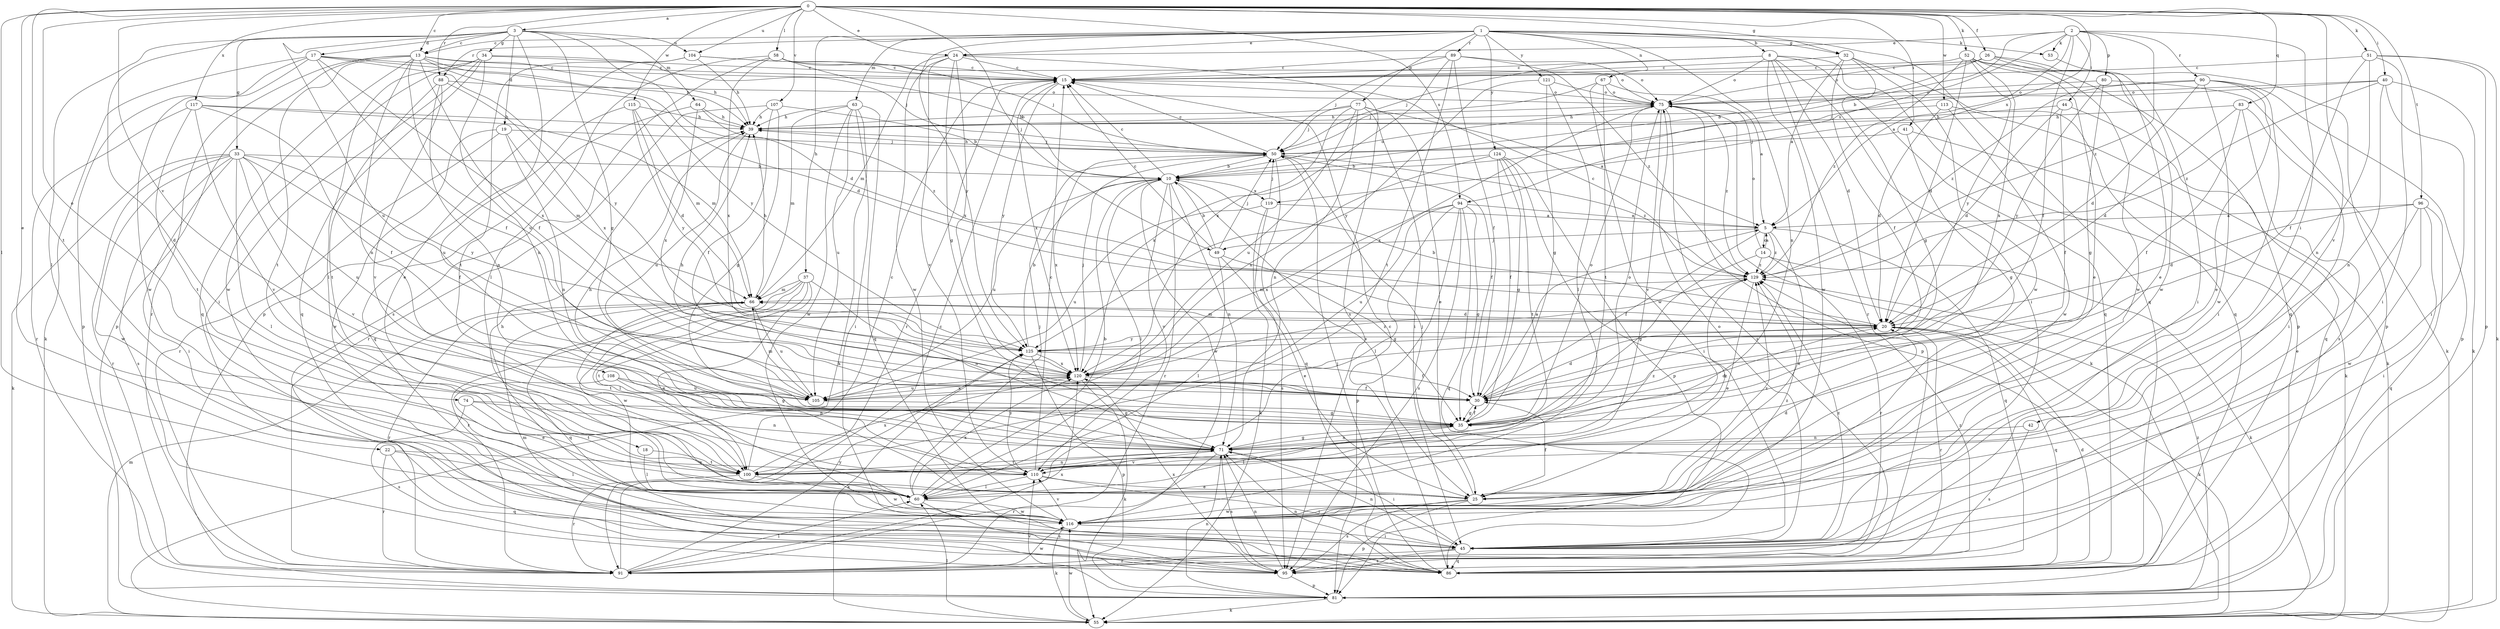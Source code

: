 strict digraph  {
0;
1;
2;
3;
5;
8;
10;
13;
14;
15;
17;
18;
19;
20;
22;
24;
25;
26;
30;
32;
33;
34;
35;
37;
39;
40;
41;
42;
44;
45;
49;
50;
51;
52;
53;
55;
58;
60;
63;
64;
66;
67;
71;
74;
75;
77;
80;
81;
83;
86;
88;
89;
90;
91;
94;
95;
96;
100;
104;
105;
107;
108;
110;
113;
115;
116;
117;
119;
120;
121;
124;
125;
129;
0 -> 3  [label=a];
0 -> 13  [label=c];
0 -> 22  [label=e];
0 -> 24  [label=e];
0 -> 26  [label=f];
0 -> 32  [label=g];
0 -> 40  [label=i];
0 -> 41  [label=i];
0 -> 49  [label=j];
0 -> 51  [label=k];
0 -> 52  [label=k];
0 -> 58  [label=l];
0 -> 60  [label=l];
0 -> 74  [label=o];
0 -> 83  [label=q];
0 -> 88  [label=r];
0 -> 94  [label=s];
0 -> 96  [label=t];
0 -> 100  [label=t];
0 -> 104  [label=u];
0 -> 107  [label=v];
0 -> 108  [label=v];
0 -> 110  [label=v];
0 -> 113  [label=w];
0 -> 115  [label=w];
0 -> 117  [label=x];
0 -> 119  [label=x];
1 -> 8  [label=b];
1 -> 13  [label=c];
1 -> 24  [label=e];
1 -> 32  [label=g];
1 -> 37  [label=h];
1 -> 53  [label=k];
1 -> 63  [label=m];
1 -> 67  [label=n];
1 -> 71  [label=n];
1 -> 77  [label=p];
1 -> 86  [label=q];
1 -> 88  [label=r];
1 -> 89  [label=r];
1 -> 121  [label=y];
1 -> 124  [label=y];
1 -> 125  [label=y];
2 -> 5  [label=a];
2 -> 10  [label=b];
2 -> 24  [label=e];
2 -> 30  [label=f];
2 -> 42  [label=i];
2 -> 44  [label=i];
2 -> 53  [label=k];
2 -> 80  [label=p];
2 -> 90  [label=r];
2 -> 94  [label=s];
2 -> 129  [label=z];
3 -> 13  [label=c];
3 -> 17  [label=d];
3 -> 18  [label=d];
3 -> 19  [label=d];
3 -> 20  [label=d];
3 -> 33  [label=g];
3 -> 34  [label=g];
3 -> 35  [label=g];
3 -> 60  [label=l];
3 -> 64  [label=m];
3 -> 81  [label=p];
3 -> 104  [label=u];
3 -> 105  [label=u];
5 -> 14  [label=c];
5 -> 25  [label=e];
5 -> 30  [label=f];
5 -> 49  [label=j];
5 -> 86  [label=q];
5 -> 129  [label=z];
8 -> 15  [label=c];
8 -> 20  [label=d];
8 -> 45  [label=i];
8 -> 50  [label=j];
8 -> 75  [label=o];
8 -> 81  [label=p];
8 -> 86  [label=q];
8 -> 91  [label=r];
8 -> 116  [label=w];
10 -> 15  [label=c];
10 -> 25  [label=e];
10 -> 60  [label=l];
10 -> 71  [label=n];
10 -> 75  [label=o];
10 -> 91  [label=r];
10 -> 105  [label=u];
10 -> 110  [label=v];
10 -> 116  [label=w];
10 -> 119  [label=x];
13 -> 15  [label=c];
13 -> 20  [label=d];
13 -> 30  [label=f];
13 -> 39  [label=h];
13 -> 71  [label=n];
13 -> 81  [label=p];
13 -> 86  [label=q];
13 -> 91  [label=r];
13 -> 100  [label=t];
13 -> 105  [label=u];
13 -> 125  [label=y];
14 -> 5  [label=a];
14 -> 35  [label=g];
14 -> 55  [label=k];
14 -> 75  [label=o];
14 -> 91  [label=r];
14 -> 129  [label=z];
15 -> 75  [label=o];
15 -> 91  [label=r];
15 -> 120  [label=x];
15 -> 125  [label=y];
17 -> 15  [label=c];
17 -> 30  [label=f];
17 -> 39  [label=h];
17 -> 55  [label=k];
17 -> 81  [label=p];
17 -> 116  [label=w];
17 -> 120  [label=x];
17 -> 125  [label=y];
18 -> 60  [label=l];
18 -> 100  [label=t];
19 -> 50  [label=j];
19 -> 66  [label=m];
19 -> 71  [label=n];
19 -> 91  [label=r];
19 -> 116  [label=w];
20 -> 10  [label=b];
20 -> 55  [label=k];
20 -> 66  [label=m];
20 -> 86  [label=q];
20 -> 91  [label=r];
20 -> 125  [label=y];
22 -> 60  [label=l];
22 -> 86  [label=q];
22 -> 91  [label=r];
22 -> 110  [label=v];
24 -> 15  [label=c];
24 -> 35  [label=g];
24 -> 66  [label=m];
24 -> 95  [label=s];
24 -> 110  [label=v];
24 -> 116  [label=w];
24 -> 120  [label=x];
25 -> 20  [label=d];
25 -> 30  [label=f];
25 -> 50  [label=j];
25 -> 81  [label=p];
25 -> 95  [label=s];
25 -> 116  [label=w];
25 -> 129  [label=z];
26 -> 10  [label=b];
26 -> 15  [label=c];
26 -> 25  [label=e];
26 -> 45  [label=i];
26 -> 75  [label=o];
26 -> 116  [label=w];
30 -> 5  [label=a];
30 -> 20  [label=d];
30 -> 35  [label=g];
30 -> 39  [label=h];
32 -> 5  [label=a];
32 -> 15  [label=c];
32 -> 30  [label=f];
32 -> 35  [label=g];
32 -> 86  [label=q];
32 -> 116  [label=w];
33 -> 10  [label=b];
33 -> 30  [label=f];
33 -> 45  [label=i];
33 -> 55  [label=k];
33 -> 60  [label=l];
33 -> 91  [label=r];
33 -> 95  [label=s];
33 -> 105  [label=u];
33 -> 110  [label=v];
33 -> 116  [label=w];
33 -> 125  [label=y];
34 -> 15  [label=c];
34 -> 45  [label=i];
34 -> 50  [label=j];
34 -> 60  [label=l];
34 -> 71  [label=n];
34 -> 86  [label=q];
34 -> 116  [label=w];
35 -> 20  [label=d];
35 -> 30  [label=f];
35 -> 60  [label=l];
35 -> 71  [label=n];
35 -> 75  [label=o];
37 -> 25  [label=e];
37 -> 60  [label=l];
37 -> 66  [label=m];
37 -> 71  [label=n];
37 -> 91  [label=r];
37 -> 100  [label=t];
37 -> 116  [label=w];
39 -> 50  [label=j];
39 -> 105  [label=u];
40 -> 45  [label=i];
40 -> 50  [label=j];
40 -> 55  [label=k];
40 -> 71  [label=n];
40 -> 75  [label=o];
40 -> 129  [label=z];
41 -> 35  [label=g];
41 -> 50  [label=j];
41 -> 55  [label=k];
42 -> 71  [label=n];
42 -> 95  [label=s];
44 -> 20  [label=d];
44 -> 30  [label=f];
44 -> 39  [label=h];
44 -> 86  [label=q];
45 -> 71  [label=n];
45 -> 75  [label=o];
45 -> 86  [label=q];
45 -> 91  [label=r];
45 -> 95  [label=s];
45 -> 129  [label=z];
49 -> 10  [label=b];
49 -> 15  [label=c];
49 -> 25  [label=e];
49 -> 35  [label=g];
49 -> 50  [label=j];
49 -> 60  [label=l];
50 -> 10  [label=b];
50 -> 15  [label=c];
50 -> 30  [label=f];
50 -> 39  [label=h];
50 -> 86  [label=q];
50 -> 120  [label=x];
50 -> 129  [label=z];
51 -> 15  [label=c];
51 -> 30  [label=f];
51 -> 45  [label=i];
51 -> 55  [label=k];
51 -> 71  [label=n];
51 -> 81  [label=p];
52 -> 15  [label=c];
52 -> 20  [label=d];
52 -> 25  [label=e];
52 -> 86  [label=q];
52 -> 116  [label=w];
52 -> 120  [label=x];
52 -> 125  [label=y];
52 -> 129  [label=z];
53 -> 81  [label=p];
55 -> 60  [label=l];
55 -> 66  [label=m];
55 -> 116  [label=w];
58 -> 10  [label=b];
58 -> 15  [label=c];
58 -> 50  [label=j];
58 -> 60  [label=l];
58 -> 95  [label=s];
58 -> 120  [label=x];
60 -> 10  [label=b];
60 -> 50  [label=j];
60 -> 95  [label=s];
60 -> 116  [label=w];
60 -> 120  [label=x];
63 -> 39  [label=h];
63 -> 45  [label=i];
63 -> 55  [label=k];
63 -> 66  [label=m];
63 -> 86  [label=q];
63 -> 105  [label=u];
63 -> 116  [label=w];
64 -> 39  [label=h];
64 -> 86  [label=q];
64 -> 120  [label=x];
64 -> 129  [label=z];
66 -> 20  [label=d];
66 -> 39  [label=h];
66 -> 86  [label=q];
66 -> 91  [label=r];
66 -> 100  [label=t];
66 -> 105  [label=u];
67 -> 5  [label=a];
67 -> 50  [label=j];
67 -> 75  [label=o];
67 -> 100  [label=t];
67 -> 116  [label=w];
71 -> 35  [label=g];
71 -> 39  [label=h];
71 -> 45  [label=i];
71 -> 75  [label=o];
71 -> 91  [label=r];
71 -> 95  [label=s];
71 -> 100  [label=t];
71 -> 110  [label=v];
74 -> 35  [label=g];
74 -> 71  [label=n];
74 -> 95  [label=s];
74 -> 100  [label=t];
75 -> 39  [label=h];
75 -> 55  [label=k];
75 -> 81  [label=p];
75 -> 95  [label=s];
75 -> 110  [label=v];
75 -> 120  [label=x];
75 -> 129  [label=z];
77 -> 5  [label=a];
77 -> 25  [label=e];
77 -> 39  [label=h];
77 -> 45  [label=i];
77 -> 50  [label=j];
77 -> 71  [label=n];
77 -> 105  [label=u];
77 -> 120  [label=x];
80 -> 35  [label=g];
80 -> 55  [label=k];
80 -> 75  [label=o];
80 -> 125  [label=y];
81 -> 55  [label=k];
81 -> 71  [label=n];
81 -> 110  [label=v];
81 -> 129  [label=z];
83 -> 20  [label=d];
83 -> 30  [label=f];
83 -> 39  [label=h];
83 -> 45  [label=i];
83 -> 95  [label=s];
86 -> 15  [label=c];
86 -> 20  [label=d];
86 -> 50  [label=j];
86 -> 71  [label=n];
86 -> 129  [label=z];
88 -> 71  [label=n];
88 -> 75  [label=o];
88 -> 100  [label=t];
88 -> 110  [label=v];
88 -> 120  [label=x];
89 -> 15  [label=c];
89 -> 30  [label=f];
89 -> 50  [label=j];
89 -> 75  [label=o];
89 -> 100  [label=t];
89 -> 120  [label=x];
89 -> 129  [label=z];
90 -> 20  [label=d];
90 -> 25  [label=e];
90 -> 45  [label=i];
90 -> 75  [label=o];
90 -> 81  [label=p];
90 -> 116  [label=w];
90 -> 129  [label=z];
91 -> 15  [label=c];
91 -> 60  [label=l];
91 -> 116  [label=w];
91 -> 120  [label=x];
91 -> 125  [label=y];
94 -> 5  [label=a];
94 -> 35  [label=g];
94 -> 60  [label=l];
94 -> 81  [label=p];
94 -> 86  [label=q];
94 -> 95  [label=s];
94 -> 105  [label=u];
94 -> 120  [label=x];
95 -> 66  [label=m];
95 -> 71  [label=n];
95 -> 81  [label=p];
95 -> 120  [label=x];
96 -> 5  [label=a];
96 -> 20  [label=d];
96 -> 25  [label=e];
96 -> 45  [label=i];
96 -> 86  [label=q];
96 -> 116  [label=w];
100 -> 15  [label=c];
100 -> 71  [label=n];
100 -> 91  [label=r];
100 -> 116  [label=w];
100 -> 120  [label=x];
100 -> 129  [label=z];
104 -> 15  [label=c];
104 -> 25  [label=e];
104 -> 39  [label=h];
104 -> 75  [label=o];
104 -> 100  [label=t];
105 -> 35  [label=g];
105 -> 66  [label=m];
105 -> 120  [label=x];
107 -> 10  [label=b];
107 -> 30  [label=f];
107 -> 35  [label=g];
107 -> 39  [label=h];
107 -> 91  [label=r];
108 -> 25  [label=e];
108 -> 35  [label=g];
108 -> 71  [label=n];
108 -> 105  [label=u];
110 -> 15  [label=c];
110 -> 25  [label=e];
110 -> 45  [label=i];
110 -> 60  [label=l];
110 -> 125  [label=y];
110 -> 129  [label=z];
113 -> 20  [label=d];
113 -> 39  [label=h];
113 -> 55  [label=k];
113 -> 116  [label=w];
115 -> 20  [label=d];
115 -> 39  [label=h];
115 -> 66  [label=m];
115 -> 105  [label=u];
115 -> 125  [label=y];
116 -> 39  [label=h];
116 -> 45  [label=i];
116 -> 55  [label=k];
116 -> 110  [label=v];
116 -> 129  [label=z];
117 -> 30  [label=f];
117 -> 39  [label=h];
117 -> 66  [label=m];
117 -> 91  [label=r];
117 -> 100  [label=t];
117 -> 110  [label=v];
119 -> 5  [label=a];
119 -> 50  [label=j];
119 -> 55  [label=k];
119 -> 95  [label=s];
119 -> 105  [label=u];
120 -> 30  [label=f];
120 -> 50  [label=j];
120 -> 55  [label=k];
120 -> 105  [label=u];
120 -> 129  [label=z];
121 -> 35  [label=g];
121 -> 60  [label=l];
121 -> 75  [label=o];
121 -> 125  [label=y];
124 -> 10  [label=b];
124 -> 30  [label=f];
124 -> 35  [label=g];
124 -> 45  [label=i];
124 -> 81  [label=p];
124 -> 100  [label=t];
124 -> 120  [label=x];
125 -> 10  [label=b];
125 -> 30  [label=f];
125 -> 55  [label=k];
125 -> 81  [label=p];
125 -> 120  [label=x];
129 -> 15  [label=c];
129 -> 25  [label=e];
129 -> 66  [label=m];
}
